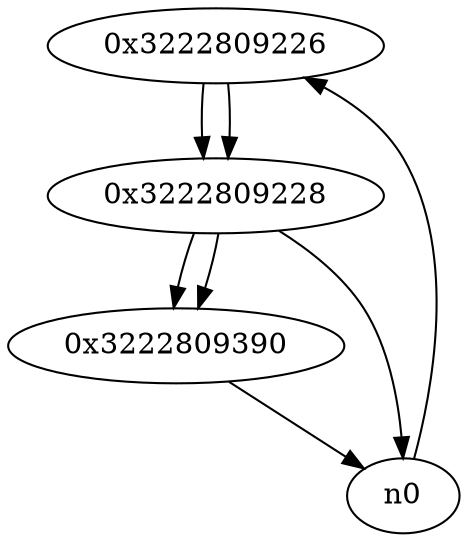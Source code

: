 digraph G{
/* nodes */
  n1 [label="0x3222809226"]
  n2 [label="0x3222809228"]
  n3 [label="0x3222809390"]
/* edges */
n1 -> n2;
n0 -> n1;
n2 -> n3;
n2 -> n0;
n1 -> n2;
n3 -> n0;
n2 -> n3;
}
